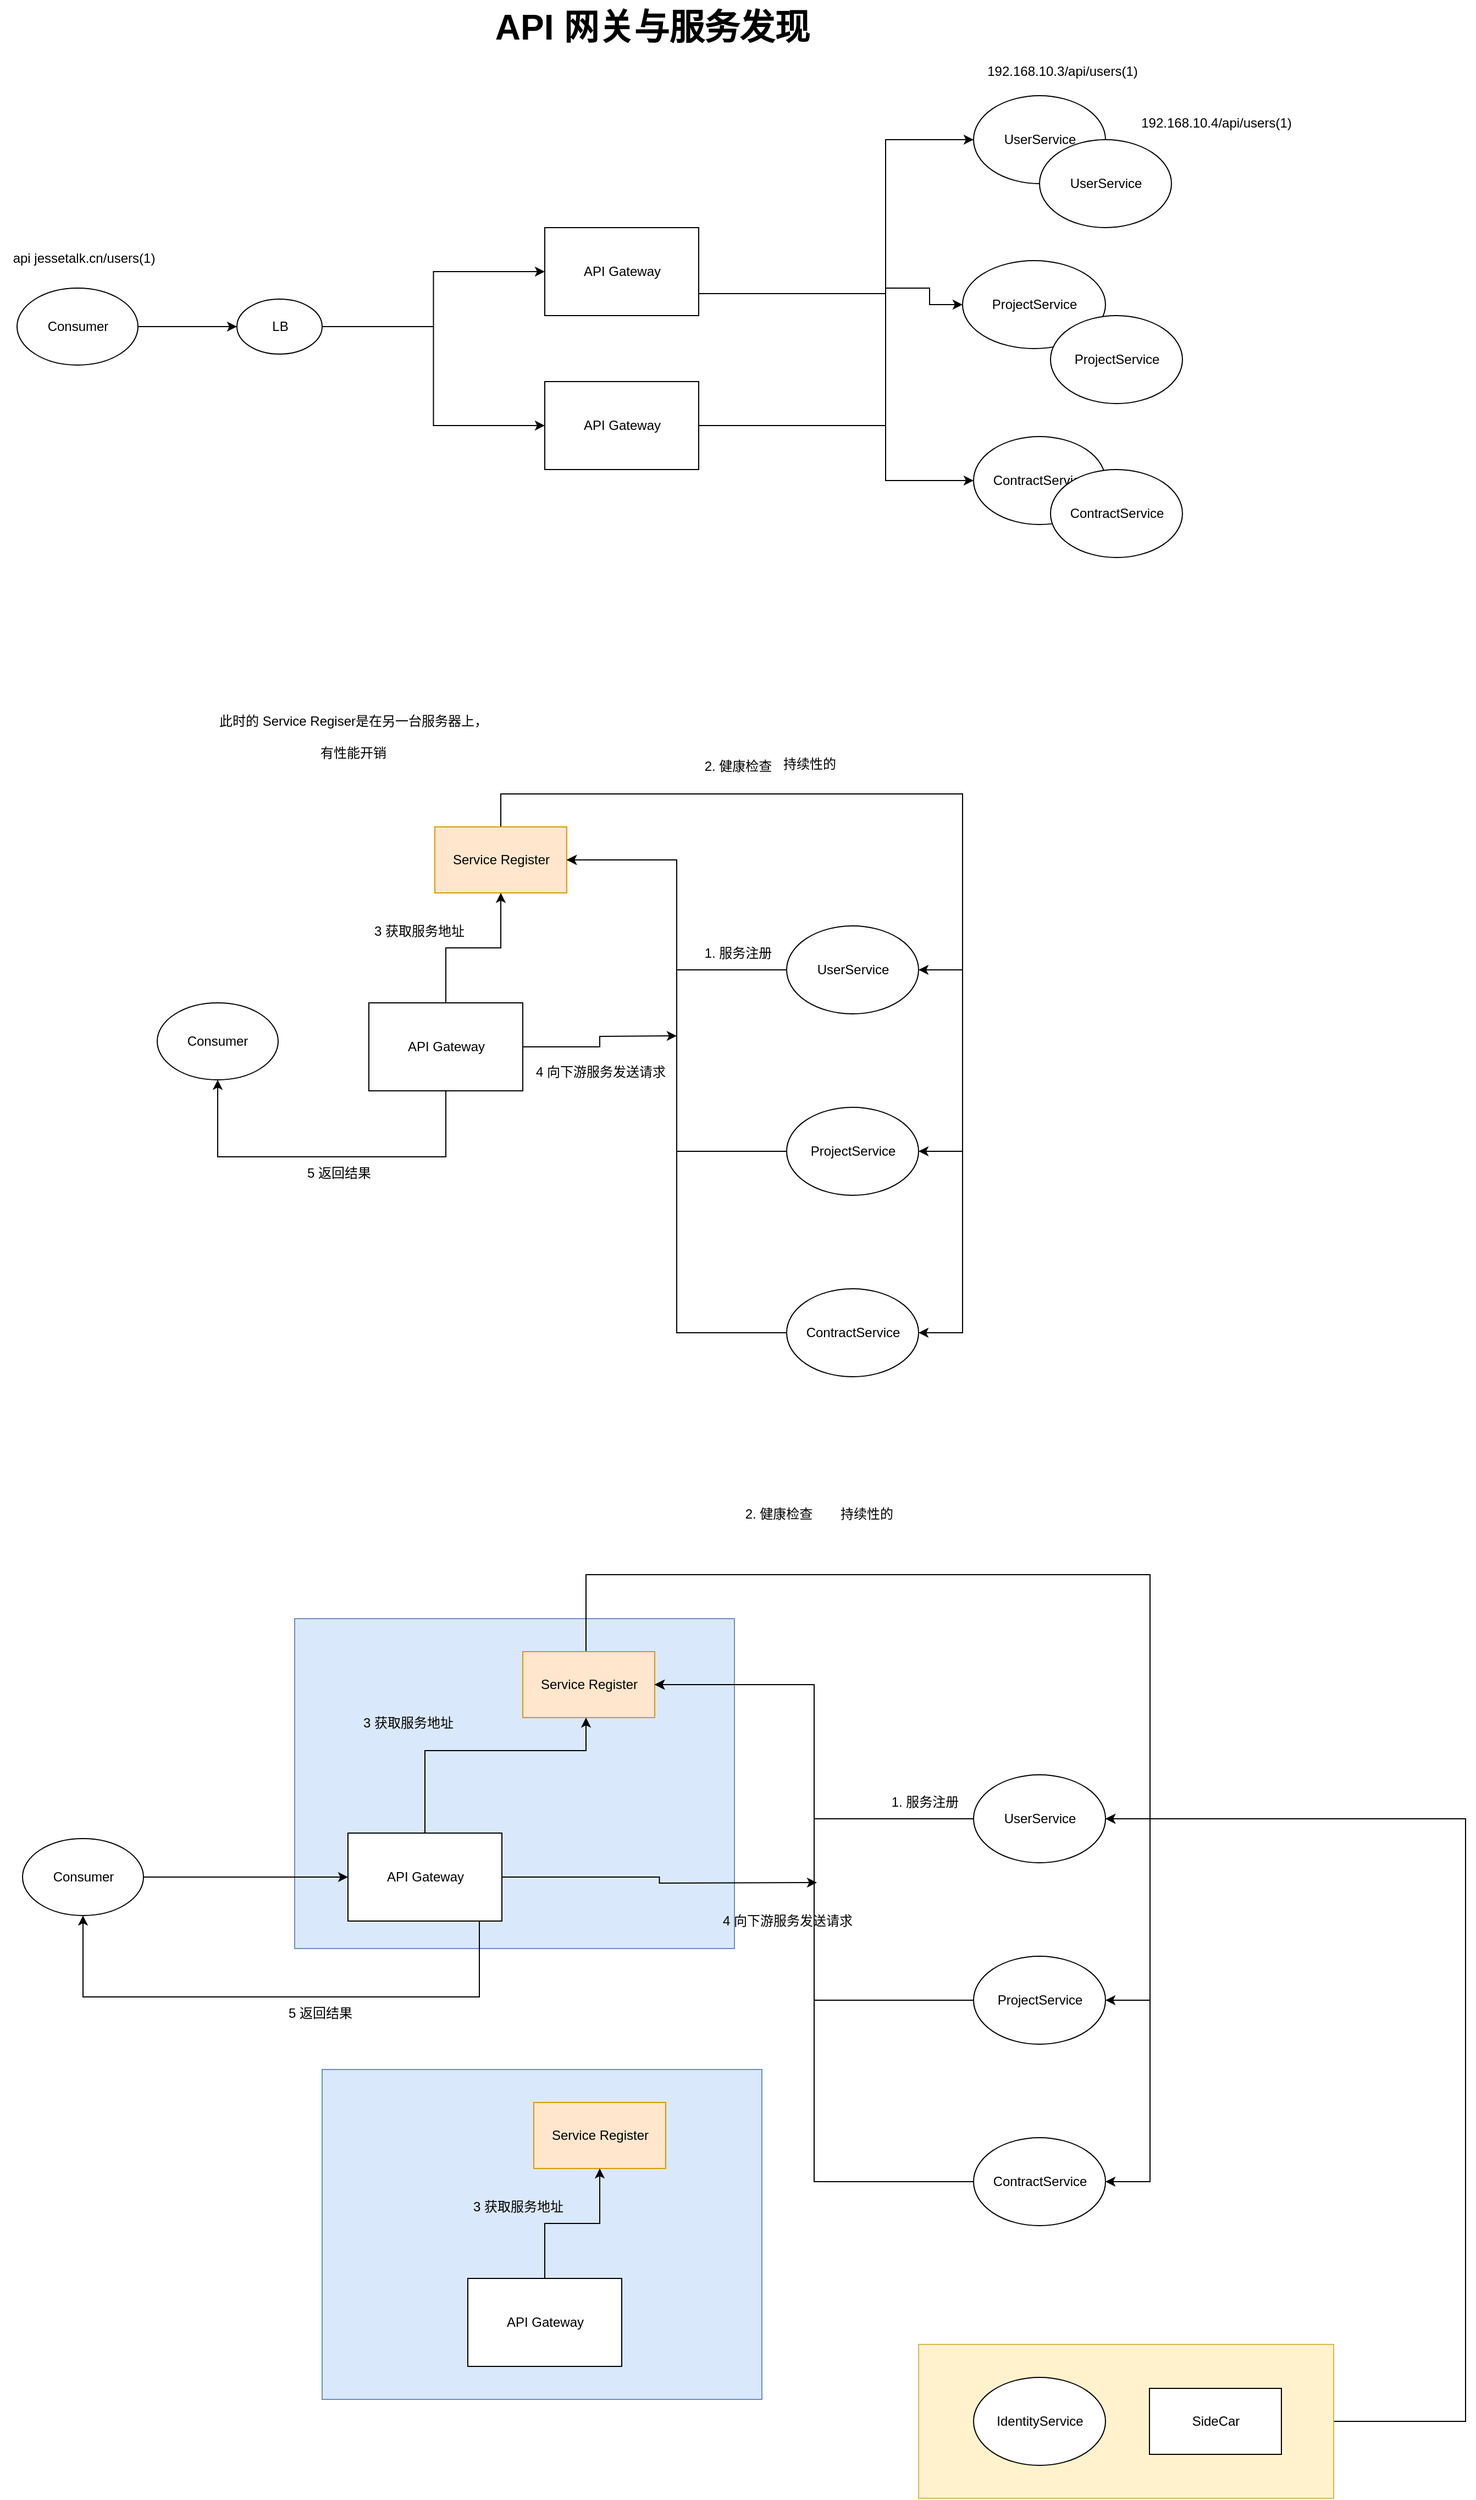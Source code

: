 <mxfile version="26.2.2">
  <diagram name="第 1 页" id="yfNe5Ifp2At77hMkirVM">
    <mxGraphModel dx="1428" dy="2018" grid="1" gridSize="10" guides="1" tooltips="1" connect="1" arrows="1" fold="1" page="1" pageScale="1" pageWidth="827" pageHeight="1169" math="0" shadow="0">
      <root>
        <mxCell id="0" />
        <mxCell id="1" parent="0" />
        <mxCell id="YMQhunMNkOnp3xdV8ZyM-81" style="edgeStyle=orthogonalEdgeStyle;rounded=0;orthogonalLoop=1;jettySize=auto;html=1;entryX=1;entryY=0.5;entryDx=0;entryDy=0;" edge="1" parent="1" source="YMQhunMNkOnp3xdV8ZyM-80" target="YMQhunMNkOnp3xdV8ZyM-53">
          <mxGeometry relative="1" as="geometry">
            <Array as="points">
              <mxPoint x="1360" y="1940" />
              <mxPoint x="1360" y="1392" />
            </Array>
          </mxGeometry>
        </mxCell>
        <mxCell id="YMQhunMNkOnp3xdV8ZyM-80" value="" style="rounded=0;whiteSpace=wrap;html=1;fillColor=#fff2cc;strokeColor=#d6b656;" vertex="1" parent="1">
          <mxGeometry x="862.5" y="1870" width="377.5" height="140" as="geometry" />
        </mxCell>
        <mxCell id="YMQhunMNkOnp3xdV8ZyM-75" value="" style="rounded=0;whiteSpace=wrap;html=1;fillColor=#dae8fc;strokeColor=#6c8ebf;" vertex="1" parent="1">
          <mxGeometry x="320" y="1620" width="400" height="300" as="geometry" />
        </mxCell>
        <mxCell id="YMQhunMNkOnp3xdV8ZyM-74" value="" style="rounded=0;whiteSpace=wrap;html=1;fillColor=#dae8fc;strokeColor=#6c8ebf;" vertex="1" parent="1">
          <mxGeometry x="295" y="1210" width="400" height="300" as="geometry" />
        </mxCell>
        <mxCell id="YMQhunMNkOnp3xdV8ZyM-10" style="edgeStyle=orthogonalEdgeStyle;rounded=0;orthogonalLoop=1;jettySize=auto;html=1;entryX=0;entryY=0.5;entryDx=0;entryDy=0;exitX=1;exitY=0.5;exitDx=0;exitDy=0;" edge="1" parent="1" source="YMQhunMNkOnp3xdV8ZyM-17" target="YMQhunMNkOnp3xdV8ZyM-2">
          <mxGeometry relative="1" as="geometry" />
        </mxCell>
        <mxCell id="YMQhunMNkOnp3xdV8ZyM-11" style="edgeStyle=orthogonalEdgeStyle;rounded=0;orthogonalLoop=1;jettySize=auto;html=1;entryX=0;entryY=0.5;entryDx=0;entryDy=0;exitX=1;exitY=0.5;exitDx=0;exitDy=0;" edge="1" parent="1" source="YMQhunMNkOnp3xdV8ZyM-17" target="YMQhunMNkOnp3xdV8ZyM-9">
          <mxGeometry relative="1" as="geometry">
            <mxPoint x="300.5" y="50" as="sourcePoint" />
            <mxPoint x="530.5" y="150" as="targetPoint" />
          </mxGeometry>
        </mxCell>
        <mxCell id="YMQhunMNkOnp3xdV8ZyM-18" style="edgeStyle=orthogonalEdgeStyle;rounded=0;orthogonalLoop=1;jettySize=auto;html=1;entryX=0;entryY=0.5;entryDx=0;entryDy=0;" edge="1" parent="1" source="YMQhunMNkOnp3xdV8ZyM-1" target="YMQhunMNkOnp3xdV8ZyM-17">
          <mxGeometry relative="1" as="geometry" />
        </mxCell>
        <mxCell id="YMQhunMNkOnp3xdV8ZyM-1" value="Consumer" style="ellipse;whiteSpace=wrap;html=1;" vertex="1" parent="1">
          <mxGeometry x="42.5" width="110" height="70" as="geometry" />
        </mxCell>
        <mxCell id="YMQhunMNkOnp3xdV8ZyM-13" style="edgeStyle=orthogonalEdgeStyle;rounded=0;orthogonalLoop=1;jettySize=auto;html=1;entryX=0;entryY=0.5;entryDx=0;entryDy=0;" edge="1" parent="1" source="YMQhunMNkOnp3xdV8ZyM-2" target="YMQhunMNkOnp3xdV8ZyM-3">
          <mxGeometry relative="1" as="geometry">
            <Array as="points">
              <mxPoint x="832.5" y="5" />
              <mxPoint x="832.5" y="-135" />
            </Array>
          </mxGeometry>
        </mxCell>
        <mxCell id="YMQhunMNkOnp3xdV8ZyM-14" style="edgeStyle=orthogonalEdgeStyle;rounded=0;orthogonalLoop=1;jettySize=auto;html=1;entryX=0;entryY=0.5;entryDx=0;entryDy=0;" edge="1" parent="1" source="YMQhunMNkOnp3xdV8ZyM-2" target="YMQhunMNkOnp3xdV8ZyM-7">
          <mxGeometry relative="1" as="geometry">
            <Array as="points">
              <mxPoint x="832.5" y="5" />
              <mxPoint x="832.5" y="175" />
            </Array>
          </mxGeometry>
        </mxCell>
        <mxCell id="YMQhunMNkOnp3xdV8ZyM-2" value="API Gateway" style="rounded=0;whiteSpace=wrap;html=1;" vertex="1" parent="1">
          <mxGeometry x="522.5" y="-55" width="140" height="80" as="geometry" />
        </mxCell>
        <mxCell id="YMQhunMNkOnp3xdV8ZyM-3" value="UserService" style="ellipse;whiteSpace=wrap;html=1;" vertex="1" parent="1">
          <mxGeometry x="912.5" y="-175" width="120" height="80" as="geometry" />
        </mxCell>
        <mxCell id="YMQhunMNkOnp3xdV8ZyM-4" value="UserService" style="ellipse;whiteSpace=wrap;html=1;" vertex="1" parent="1">
          <mxGeometry x="972.5" y="-135" width="120" height="80" as="geometry" />
        </mxCell>
        <mxCell id="YMQhunMNkOnp3xdV8ZyM-5" value="ProjectService" style="ellipse;whiteSpace=wrap;html=1;" vertex="1" parent="1">
          <mxGeometry x="902.5" y="-25" width="130" height="80" as="geometry" />
        </mxCell>
        <mxCell id="YMQhunMNkOnp3xdV8ZyM-6" value="ProjectService" style="ellipse;whiteSpace=wrap;html=1;" vertex="1" parent="1">
          <mxGeometry x="982.5" y="25" width="120" height="80" as="geometry" />
        </mxCell>
        <mxCell id="YMQhunMNkOnp3xdV8ZyM-7" value="ContractService" style="ellipse;whiteSpace=wrap;html=1;" vertex="1" parent="1">
          <mxGeometry x="912.5" y="135" width="120" height="80" as="geometry" />
        </mxCell>
        <mxCell id="YMQhunMNkOnp3xdV8ZyM-8" value="ContractService" style="ellipse;whiteSpace=wrap;html=1;" vertex="1" parent="1">
          <mxGeometry x="982.5" y="165" width="120" height="80" as="geometry" />
        </mxCell>
        <mxCell id="YMQhunMNkOnp3xdV8ZyM-19" style="edgeStyle=orthogonalEdgeStyle;rounded=0;orthogonalLoop=1;jettySize=auto;html=1;entryX=0;entryY=0.5;entryDx=0;entryDy=0;" edge="1" parent="1" source="YMQhunMNkOnp3xdV8ZyM-9" target="YMQhunMNkOnp3xdV8ZyM-5">
          <mxGeometry relative="1" as="geometry">
            <Array as="points">
              <mxPoint x="832.5" y="125" />
              <mxPoint x="832.5" />
              <mxPoint x="872.5" />
              <mxPoint x="872.5" y="15" />
            </Array>
          </mxGeometry>
        </mxCell>
        <mxCell id="YMQhunMNkOnp3xdV8ZyM-9" value="API Gateway" style="rounded=0;whiteSpace=wrap;html=1;" vertex="1" parent="1">
          <mxGeometry x="522.5" y="85" width="140" height="80" as="geometry" />
        </mxCell>
        <mxCell id="YMQhunMNkOnp3xdV8ZyM-17" value="LB" style="ellipse;whiteSpace=wrap;html=1;" vertex="1" parent="1">
          <mxGeometry x="242.5" y="10" width="77.5" height="50" as="geometry" />
        </mxCell>
        <mxCell id="YMQhunMNkOnp3xdV8ZyM-20" value="api jessetalk.cn/users(1)" style="text;html=1;align=center;verticalAlign=middle;resizable=0;points=[];autosize=1;strokeColor=none;fillColor=none;" vertex="1" parent="1">
          <mxGeometry x="27.5" y="-42" width="150" height="30" as="geometry" />
        </mxCell>
        <mxCell id="YMQhunMNkOnp3xdV8ZyM-21" value="192.168.10.3/api/users(1)" style="text;html=1;align=center;verticalAlign=middle;resizable=0;points=[];autosize=1;strokeColor=none;fillColor=none;" vertex="1" parent="1">
          <mxGeometry x="912.5" y="-212" width="160" height="30" as="geometry" />
        </mxCell>
        <mxCell id="YMQhunMNkOnp3xdV8ZyM-22" value="192.168.10.4/api/users(1)" style="text;html=1;align=center;verticalAlign=middle;resizable=0;points=[];autosize=1;strokeColor=none;fillColor=none;" vertex="1" parent="1">
          <mxGeometry x="1052.5" y="-165" width="160" height="30" as="geometry" />
        </mxCell>
        <mxCell id="YMQhunMNkOnp3xdV8ZyM-23" value="API 网关与服务发现" style="text;html=1;align=center;verticalAlign=middle;resizable=0;points=[];autosize=1;strokeColor=none;fillColor=none;fontStyle=1;fontSize=32;" vertex="1" parent="1">
          <mxGeometry x="465" y="-262" width="310" height="50" as="geometry" />
        </mxCell>
        <mxCell id="YMQhunMNkOnp3xdV8ZyM-24" value="Consumer" style="ellipse;whiteSpace=wrap;html=1;" vertex="1" parent="1">
          <mxGeometry x="170" y="650" width="110" height="70" as="geometry" />
        </mxCell>
        <mxCell id="YMQhunMNkOnp3xdV8ZyM-33" style="edgeStyle=orthogonalEdgeStyle;rounded=0;orthogonalLoop=1;jettySize=auto;html=1;entryX=1;entryY=0.5;entryDx=0;entryDy=0;" edge="1" parent="1" target="YMQhunMNkOnp3xdV8ZyM-26">
          <mxGeometry relative="1" as="geometry">
            <mxPoint x="502.5" y="490" as="sourcePoint" />
            <mxPoint x="882.5" y="620" as="targetPoint" />
            <Array as="points">
              <mxPoint x="482.5" y="490" />
              <mxPoint x="482.5" y="460" />
              <mxPoint x="902.5" y="460" />
              <mxPoint x="902.5" y="620" />
            </Array>
          </mxGeometry>
        </mxCell>
        <mxCell id="YMQhunMNkOnp3xdV8ZyM-34" style="edgeStyle=orthogonalEdgeStyle;rounded=0;orthogonalLoop=1;jettySize=auto;html=1;entryX=1;entryY=0.5;entryDx=0;entryDy=0;" edge="1" parent="1" source="YMQhunMNkOnp3xdV8ZyM-25" target="YMQhunMNkOnp3xdV8ZyM-27">
          <mxGeometry relative="1" as="geometry">
            <Array as="points">
              <mxPoint x="482.5" y="460" />
              <mxPoint x="902.5" y="460" />
              <mxPoint x="902.5" y="785" />
            </Array>
          </mxGeometry>
        </mxCell>
        <mxCell id="YMQhunMNkOnp3xdV8ZyM-35" style="edgeStyle=orthogonalEdgeStyle;rounded=0;orthogonalLoop=1;jettySize=auto;html=1;entryX=1;entryY=0.5;entryDx=0;entryDy=0;" edge="1" parent="1" source="YMQhunMNkOnp3xdV8ZyM-25" target="YMQhunMNkOnp3xdV8ZyM-28">
          <mxGeometry relative="1" as="geometry">
            <Array as="points">
              <mxPoint x="482.5" y="460" />
              <mxPoint x="902.5" y="460" />
              <mxPoint x="902.5" y="950" />
            </Array>
          </mxGeometry>
        </mxCell>
        <mxCell id="YMQhunMNkOnp3xdV8ZyM-25" value="Service Register" style="rounded=0;whiteSpace=wrap;html=1;fillColor=#ffe6cc;strokeColor=#d79b00;" vertex="1" parent="1">
          <mxGeometry x="422.5" y="490" width="120" height="60" as="geometry" />
        </mxCell>
        <mxCell id="YMQhunMNkOnp3xdV8ZyM-29" style="edgeStyle=orthogonalEdgeStyle;rounded=0;orthogonalLoop=1;jettySize=auto;html=1;entryX=1;entryY=0.5;entryDx=0;entryDy=0;" edge="1" parent="1" source="YMQhunMNkOnp3xdV8ZyM-26" target="YMQhunMNkOnp3xdV8ZyM-25">
          <mxGeometry relative="1" as="geometry" />
        </mxCell>
        <mxCell id="YMQhunMNkOnp3xdV8ZyM-26" value="UserService" style="ellipse;whiteSpace=wrap;html=1;" vertex="1" parent="1">
          <mxGeometry x="742.5" y="580" width="120" height="80" as="geometry" />
        </mxCell>
        <mxCell id="YMQhunMNkOnp3xdV8ZyM-30" style="edgeStyle=orthogonalEdgeStyle;rounded=0;orthogonalLoop=1;jettySize=auto;html=1;entryX=1;entryY=0.5;entryDx=0;entryDy=0;" edge="1" parent="1" source="YMQhunMNkOnp3xdV8ZyM-27" target="YMQhunMNkOnp3xdV8ZyM-25">
          <mxGeometry relative="1" as="geometry" />
        </mxCell>
        <mxCell id="YMQhunMNkOnp3xdV8ZyM-27" value="ProjectService" style="ellipse;whiteSpace=wrap;html=1;" vertex="1" parent="1">
          <mxGeometry x="742.5" y="745" width="120" height="80" as="geometry" />
        </mxCell>
        <mxCell id="YMQhunMNkOnp3xdV8ZyM-31" style="edgeStyle=orthogonalEdgeStyle;rounded=0;orthogonalLoop=1;jettySize=auto;html=1;entryX=1;entryY=0.5;entryDx=0;entryDy=0;" edge="1" parent="1" source="YMQhunMNkOnp3xdV8ZyM-28" target="YMQhunMNkOnp3xdV8ZyM-25">
          <mxGeometry relative="1" as="geometry" />
        </mxCell>
        <mxCell id="YMQhunMNkOnp3xdV8ZyM-28" value="ContractService" style="ellipse;whiteSpace=wrap;html=1;" vertex="1" parent="1">
          <mxGeometry x="742.5" y="910" width="120" height="80" as="geometry" />
        </mxCell>
        <mxCell id="YMQhunMNkOnp3xdV8ZyM-32" value="1. 服务注册" style="text;html=1;align=center;verticalAlign=middle;resizable=0;points=[];autosize=1;strokeColor=none;fillColor=none;" vertex="1" parent="1">
          <mxGeometry x="657.5" y="590" width="80" height="30" as="geometry" />
        </mxCell>
        <mxCell id="YMQhunMNkOnp3xdV8ZyM-36" value="2. 健康检查" style="text;html=1;align=center;verticalAlign=middle;resizable=0;points=[];autosize=1;strokeColor=none;fillColor=none;" vertex="1" parent="1">
          <mxGeometry x="657.5" y="420" width="80" height="30" as="geometry" />
        </mxCell>
        <mxCell id="YMQhunMNkOnp3xdV8ZyM-38" style="edgeStyle=orthogonalEdgeStyle;rounded=0;orthogonalLoop=1;jettySize=auto;html=1;entryX=0.5;entryY=1;entryDx=0;entryDy=0;" edge="1" parent="1" source="YMQhunMNkOnp3xdV8ZyM-37" target="YMQhunMNkOnp3xdV8ZyM-25">
          <mxGeometry relative="1" as="geometry" />
        </mxCell>
        <mxCell id="YMQhunMNkOnp3xdV8ZyM-39" style="edgeStyle=orthogonalEdgeStyle;rounded=0;orthogonalLoop=1;jettySize=auto;html=1;" edge="1" parent="1" source="YMQhunMNkOnp3xdV8ZyM-37">
          <mxGeometry relative="1" as="geometry">
            <mxPoint x="642.5" y="680" as="targetPoint" />
          </mxGeometry>
        </mxCell>
        <mxCell id="YMQhunMNkOnp3xdV8ZyM-44" style="edgeStyle=orthogonalEdgeStyle;rounded=0;orthogonalLoop=1;jettySize=auto;html=1;entryX=0.5;entryY=1;entryDx=0;entryDy=0;" edge="1" parent="1" source="YMQhunMNkOnp3xdV8ZyM-37" target="YMQhunMNkOnp3xdV8ZyM-24">
          <mxGeometry relative="1" as="geometry">
            <Array as="points">
              <mxPoint x="432.5" y="790" />
              <mxPoint x="225.5" y="790" />
            </Array>
          </mxGeometry>
        </mxCell>
        <mxCell id="YMQhunMNkOnp3xdV8ZyM-37" value="API Gateway" style="rounded=0;whiteSpace=wrap;html=1;" vertex="1" parent="1">
          <mxGeometry x="362.5" y="650" width="140" height="80" as="geometry" />
        </mxCell>
        <mxCell id="YMQhunMNkOnp3xdV8ZyM-40" value="持续性的" style="text;html=1;align=center;verticalAlign=middle;resizable=0;points=[];autosize=1;strokeColor=none;fillColor=none;" vertex="1" parent="1">
          <mxGeometry x="727.5" y="418" width="70" height="30" as="geometry" />
        </mxCell>
        <mxCell id="YMQhunMNkOnp3xdV8ZyM-42" value="3 获取服务地址" style="text;html=1;align=center;verticalAlign=middle;resizable=0;points=[];autosize=1;strokeColor=none;fillColor=none;" vertex="1" parent="1">
          <mxGeometry x="352.5" y="570" width="110" height="30" as="geometry" />
        </mxCell>
        <mxCell id="YMQhunMNkOnp3xdV8ZyM-43" value="4 向下游服务发送请求" style="text;html=1;align=center;verticalAlign=middle;resizable=0;points=[];autosize=1;strokeColor=none;fillColor=none;" vertex="1" parent="1">
          <mxGeometry x="502.5" y="698" width="140" height="30" as="geometry" />
        </mxCell>
        <mxCell id="YMQhunMNkOnp3xdV8ZyM-45" value="5 返回结果" style="text;html=1;align=center;verticalAlign=middle;resizable=0;points=[];autosize=1;strokeColor=none;fillColor=none;" vertex="1" parent="1">
          <mxGeometry x="295" y="790" width="80" height="30" as="geometry" />
        </mxCell>
        <mxCell id="YMQhunMNkOnp3xdV8ZyM-46" value="此时的 Service Regiser是在另一台服务器上，&lt;div&gt;&lt;br&gt;&lt;/div&gt;&lt;div&gt;有性能开销&lt;div&gt;&lt;br&gt;&lt;/div&gt;&lt;/div&gt;" style="text;html=1;align=center;verticalAlign=middle;resizable=0;points=[];autosize=1;strokeColor=none;fillColor=none;" vertex="1" parent="1">
          <mxGeometry x="212.5" y="380" width="270" height="70" as="geometry" />
        </mxCell>
        <mxCell id="YMQhunMNkOnp3xdV8ZyM-73" style="edgeStyle=orthogonalEdgeStyle;rounded=0;orthogonalLoop=1;jettySize=auto;html=1;" edge="1" parent="1" source="YMQhunMNkOnp3xdV8ZyM-47" target="YMQhunMNkOnp3xdV8ZyM-63">
          <mxGeometry relative="1" as="geometry" />
        </mxCell>
        <mxCell id="YMQhunMNkOnp3xdV8ZyM-47" value="Consumer" style="ellipse;whiteSpace=wrap;html=1;" vertex="1" parent="1">
          <mxGeometry x="47.5" y="1410" width="110" height="70" as="geometry" />
        </mxCell>
        <mxCell id="YMQhunMNkOnp3xdV8ZyM-48" style="edgeStyle=orthogonalEdgeStyle;rounded=0;orthogonalLoop=1;jettySize=auto;html=1;entryX=1;entryY=0.5;entryDx=0;entryDy=0;exitX=0.5;exitY=0;exitDx=0;exitDy=0;" edge="1" parent="1" target="YMQhunMNkOnp3xdV8ZyM-53" source="YMQhunMNkOnp3xdV8ZyM-51">
          <mxGeometry relative="1" as="geometry">
            <mxPoint x="672.5" y="1262" as="sourcePoint" />
            <mxPoint x="1052.5" y="1392" as="targetPoint" />
            <Array as="points">
              <mxPoint x="560" y="1170" />
              <mxPoint x="1073" y="1170" />
              <mxPoint x="1073" y="1392" />
            </Array>
          </mxGeometry>
        </mxCell>
        <mxCell id="YMQhunMNkOnp3xdV8ZyM-49" style="edgeStyle=orthogonalEdgeStyle;rounded=0;orthogonalLoop=1;jettySize=auto;html=1;entryX=1;entryY=0.5;entryDx=0;entryDy=0;" edge="1" parent="1" source="YMQhunMNkOnp3xdV8ZyM-51" target="YMQhunMNkOnp3xdV8ZyM-55">
          <mxGeometry relative="1" as="geometry">
            <Array as="points">
              <mxPoint x="560" y="1170" />
              <mxPoint x="1073" y="1170" />
              <mxPoint x="1073" y="1557" />
            </Array>
          </mxGeometry>
        </mxCell>
        <mxCell id="YMQhunMNkOnp3xdV8ZyM-50" style="edgeStyle=orthogonalEdgeStyle;rounded=0;orthogonalLoop=1;jettySize=auto;html=1;entryX=1;entryY=0.5;entryDx=0;entryDy=0;" edge="1" parent="1" source="YMQhunMNkOnp3xdV8ZyM-51" target="YMQhunMNkOnp3xdV8ZyM-57">
          <mxGeometry relative="1" as="geometry">
            <Array as="points">
              <mxPoint x="560" y="1170" />
              <mxPoint x="1073" y="1170" />
              <mxPoint x="1073" y="1722" />
            </Array>
          </mxGeometry>
        </mxCell>
        <mxCell id="YMQhunMNkOnp3xdV8ZyM-51" value="Service Register" style="rounded=0;whiteSpace=wrap;html=1;fillColor=#ffe6cc;strokeColor=#d79b00;" vertex="1" parent="1">
          <mxGeometry x="502.5" y="1240" width="120" height="60" as="geometry" />
        </mxCell>
        <mxCell id="YMQhunMNkOnp3xdV8ZyM-52" style="edgeStyle=orthogonalEdgeStyle;rounded=0;orthogonalLoop=1;jettySize=auto;html=1;entryX=1;entryY=0.5;entryDx=0;entryDy=0;" edge="1" parent="1" source="YMQhunMNkOnp3xdV8ZyM-53" target="YMQhunMNkOnp3xdV8ZyM-51">
          <mxGeometry relative="1" as="geometry" />
        </mxCell>
        <mxCell id="YMQhunMNkOnp3xdV8ZyM-53" value="UserService" style="ellipse;whiteSpace=wrap;html=1;" vertex="1" parent="1">
          <mxGeometry x="912.5" y="1352" width="120" height="80" as="geometry" />
        </mxCell>
        <mxCell id="YMQhunMNkOnp3xdV8ZyM-54" style="edgeStyle=orthogonalEdgeStyle;rounded=0;orthogonalLoop=1;jettySize=auto;html=1;entryX=1;entryY=0.5;entryDx=0;entryDy=0;" edge="1" parent="1" source="YMQhunMNkOnp3xdV8ZyM-55" target="YMQhunMNkOnp3xdV8ZyM-51">
          <mxGeometry relative="1" as="geometry" />
        </mxCell>
        <mxCell id="YMQhunMNkOnp3xdV8ZyM-55" value="ProjectService" style="ellipse;whiteSpace=wrap;html=1;" vertex="1" parent="1">
          <mxGeometry x="912.5" y="1517" width="120" height="80" as="geometry" />
        </mxCell>
        <mxCell id="YMQhunMNkOnp3xdV8ZyM-56" style="edgeStyle=orthogonalEdgeStyle;rounded=0;orthogonalLoop=1;jettySize=auto;html=1;entryX=1;entryY=0.5;entryDx=0;entryDy=0;" edge="1" parent="1" source="YMQhunMNkOnp3xdV8ZyM-57" target="YMQhunMNkOnp3xdV8ZyM-51">
          <mxGeometry relative="1" as="geometry" />
        </mxCell>
        <mxCell id="YMQhunMNkOnp3xdV8ZyM-57" value="ContractService" style="ellipse;whiteSpace=wrap;html=1;" vertex="1" parent="1">
          <mxGeometry x="912.5" y="1682" width="120" height="80" as="geometry" />
        </mxCell>
        <mxCell id="YMQhunMNkOnp3xdV8ZyM-58" value="1. 服务注册" style="text;html=1;align=center;verticalAlign=middle;resizable=0;points=[];autosize=1;strokeColor=none;fillColor=none;" vertex="1" parent="1">
          <mxGeometry x="827.5" y="1362" width="80" height="30" as="geometry" />
        </mxCell>
        <mxCell id="YMQhunMNkOnp3xdV8ZyM-59" value="2. 健康检查" style="text;html=1;align=center;verticalAlign=middle;resizable=0;points=[];autosize=1;strokeColor=none;fillColor=none;" vertex="1" parent="1">
          <mxGeometry x="695" y="1100" width="80" height="30" as="geometry" />
        </mxCell>
        <mxCell id="YMQhunMNkOnp3xdV8ZyM-60" style="edgeStyle=orthogonalEdgeStyle;rounded=0;orthogonalLoop=1;jettySize=auto;html=1;" edge="1" parent="1" source="YMQhunMNkOnp3xdV8ZyM-63">
          <mxGeometry relative="1" as="geometry">
            <mxPoint x="560" y="1300" as="targetPoint" />
            <Array as="points">
              <mxPoint x="414" y="1330" />
              <mxPoint x="560" y="1330" />
            </Array>
          </mxGeometry>
        </mxCell>
        <mxCell id="YMQhunMNkOnp3xdV8ZyM-61" style="edgeStyle=orthogonalEdgeStyle;rounded=0;orthogonalLoop=1;jettySize=auto;html=1;" edge="1" parent="1" source="YMQhunMNkOnp3xdV8ZyM-63">
          <mxGeometry relative="1" as="geometry">
            <mxPoint x="770" y="1450" as="targetPoint" />
          </mxGeometry>
        </mxCell>
        <mxCell id="YMQhunMNkOnp3xdV8ZyM-62" style="edgeStyle=orthogonalEdgeStyle;rounded=0;orthogonalLoop=1;jettySize=auto;html=1;entryX=0.5;entryY=1;entryDx=0;entryDy=0;exitX=0.45;exitY=1;exitDx=0;exitDy=0;exitPerimeter=0;" edge="1" parent="1" source="YMQhunMNkOnp3xdV8ZyM-63" target="YMQhunMNkOnp3xdV8ZyM-47">
          <mxGeometry relative="1" as="geometry">
            <Array as="points">
              <mxPoint x="463" y="1554" />
              <mxPoint x="103" y="1554" />
            </Array>
          </mxGeometry>
        </mxCell>
        <mxCell id="YMQhunMNkOnp3xdV8ZyM-63" value="API Gateway" style="rounded=0;whiteSpace=wrap;html=1;" vertex="1" parent="1">
          <mxGeometry x="343.5" y="1405" width="140" height="80" as="geometry" />
        </mxCell>
        <mxCell id="YMQhunMNkOnp3xdV8ZyM-64" value="持续性的" style="text;html=1;align=center;verticalAlign=middle;resizable=0;points=[];autosize=1;strokeColor=none;fillColor=none;" vertex="1" parent="1">
          <mxGeometry x="780" y="1100" width="70" height="30" as="geometry" />
        </mxCell>
        <mxCell id="YMQhunMNkOnp3xdV8ZyM-65" value="3 获取服务地址" style="text;html=1;align=center;verticalAlign=middle;resizable=0;points=[];autosize=1;strokeColor=none;fillColor=none;" vertex="1" parent="1">
          <mxGeometry x="342.5" y="1290" width="110" height="30" as="geometry" />
        </mxCell>
        <mxCell id="YMQhunMNkOnp3xdV8ZyM-66" value="4 向下游服务发送请求" style="text;html=1;align=center;verticalAlign=middle;resizable=0;points=[];autosize=1;strokeColor=none;fillColor=none;" vertex="1" parent="1">
          <mxGeometry x="672.5" y="1470" width="140" height="30" as="geometry" />
        </mxCell>
        <mxCell id="YMQhunMNkOnp3xdV8ZyM-67" value="5 返回结果" style="text;html=1;align=center;verticalAlign=middle;resizable=0;points=[];autosize=1;strokeColor=none;fillColor=none;" vertex="1" parent="1">
          <mxGeometry x="277.5" y="1554" width="80" height="30" as="geometry" />
        </mxCell>
        <mxCell id="YMQhunMNkOnp3xdV8ZyM-69" value="Service Register" style="rounded=0;whiteSpace=wrap;html=1;fillColor=#ffe6cc;strokeColor=#d79b00;" vertex="1" parent="1">
          <mxGeometry x="512.5" y="1650" width="120" height="60" as="geometry" />
        </mxCell>
        <mxCell id="YMQhunMNkOnp3xdV8ZyM-70" style="edgeStyle=orthogonalEdgeStyle;rounded=0;orthogonalLoop=1;jettySize=auto;html=1;entryX=0.5;entryY=1;entryDx=0;entryDy=0;" edge="1" parent="1" source="YMQhunMNkOnp3xdV8ZyM-71" target="YMQhunMNkOnp3xdV8ZyM-69">
          <mxGeometry relative="1" as="geometry" />
        </mxCell>
        <mxCell id="YMQhunMNkOnp3xdV8ZyM-71" value="API Gateway" style="rounded=0;whiteSpace=wrap;html=1;" vertex="1" parent="1">
          <mxGeometry x="452.5" y="1810" width="140" height="80" as="geometry" />
        </mxCell>
        <mxCell id="YMQhunMNkOnp3xdV8ZyM-72" value="3 获取服务地址" style="text;html=1;align=center;verticalAlign=middle;resizable=0;points=[];autosize=1;strokeColor=none;fillColor=none;" vertex="1" parent="1">
          <mxGeometry x="442.5" y="1730" width="110" height="30" as="geometry" />
        </mxCell>
        <mxCell id="YMQhunMNkOnp3xdV8ZyM-76" value="IdentityService" style="ellipse;whiteSpace=wrap;html=1;" vertex="1" parent="1">
          <mxGeometry x="912.5" y="1900" width="120" height="80" as="geometry" />
        </mxCell>
        <mxCell id="YMQhunMNkOnp3xdV8ZyM-78" value="SideCar" style="rounded=0;whiteSpace=wrap;html=1;" vertex="1" parent="1">
          <mxGeometry x="1072.5" y="1910" width="120" height="60" as="geometry" />
        </mxCell>
      </root>
    </mxGraphModel>
  </diagram>
</mxfile>
